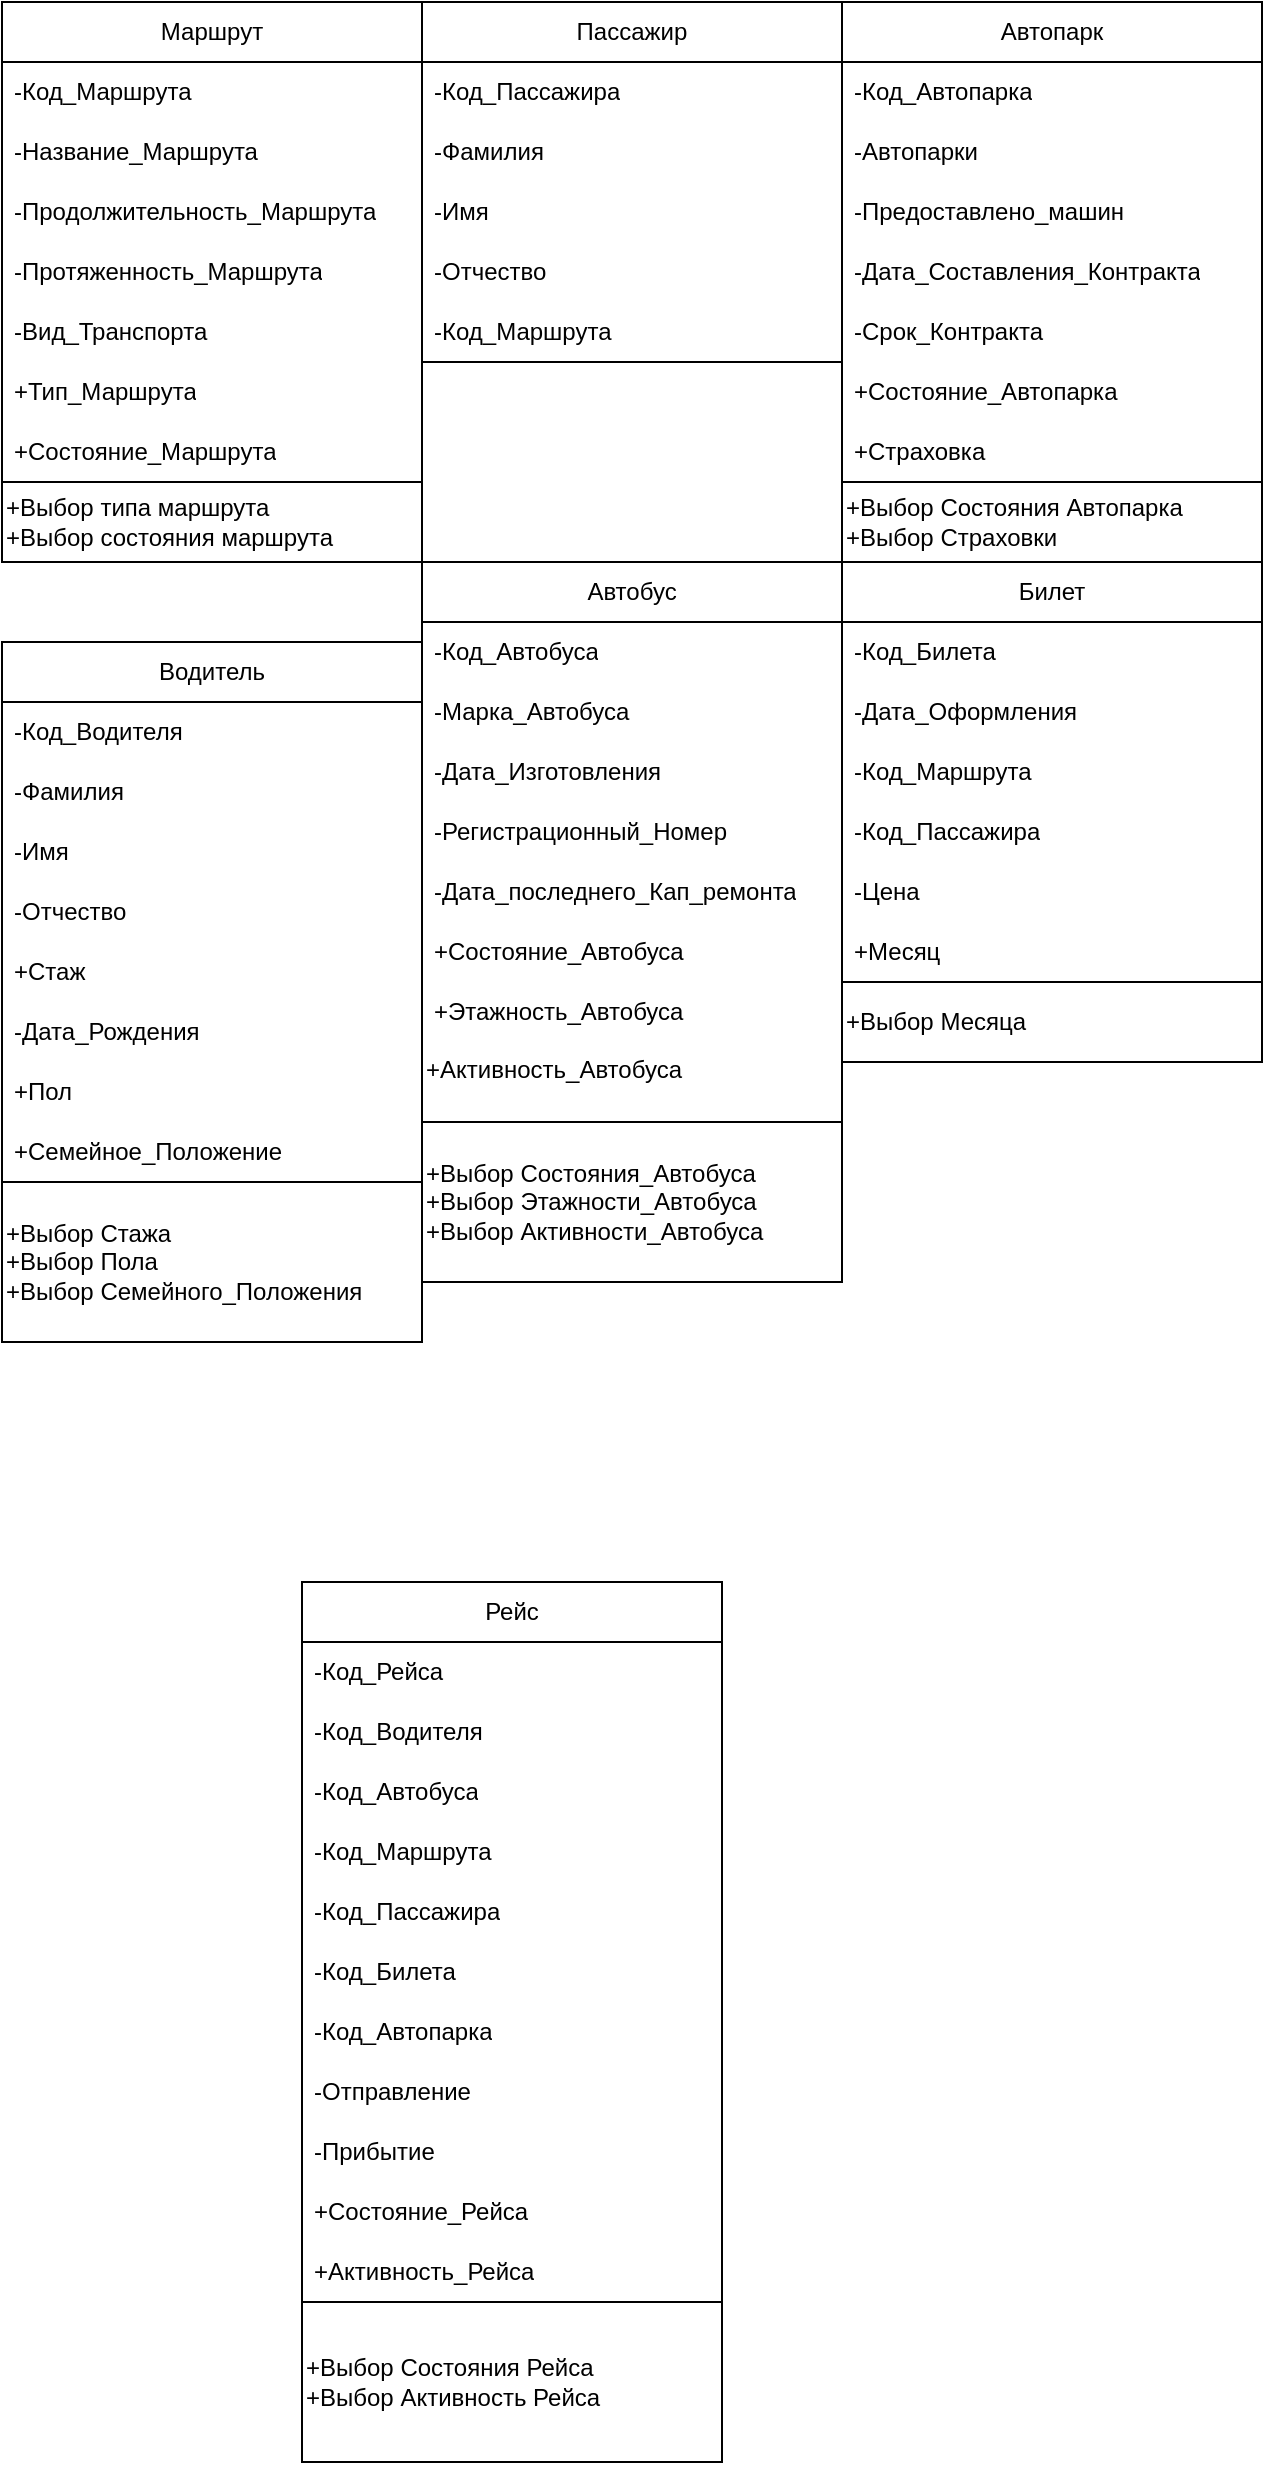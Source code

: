 <mxfile version="21.0.8" type="github">
  <diagram id="C5RBs43oDa-KdzZeNtuy" name="Page-1">
    <mxGraphModel dx="640" dy="1016" grid="1" gridSize="10" guides="1" tooltips="1" connect="1" arrows="1" fold="1" page="1" pageScale="1" pageWidth="827" pageHeight="1169" math="0" shadow="0">
      <root>
        <mxCell id="WIyWlLk6GJQsqaUBKTNV-0" />
        <mxCell id="WIyWlLk6GJQsqaUBKTNV-1" parent="WIyWlLk6GJQsqaUBKTNV-0" />
        <mxCell id="1U3NoZP2p2XrQ27DUTiQ-24" value="Маршрут" style="swimlane;fontStyle=0;childLayout=stackLayout;horizontal=1;startSize=30;horizontalStack=0;resizeParent=1;resizeParentMax=0;resizeLast=0;collapsible=1;marginBottom=0;whiteSpace=wrap;html=1;" vertex="1" parent="WIyWlLk6GJQsqaUBKTNV-1">
          <mxGeometry x="110" y="70" width="210" height="280" as="geometry" />
        </mxCell>
        <mxCell id="1U3NoZP2p2XrQ27DUTiQ-25" value="-Код_Маршрута" style="text;strokeColor=none;fillColor=none;align=left;verticalAlign=middle;spacingLeft=4;spacingRight=4;overflow=hidden;points=[[0,0.5],[1,0.5]];portConstraint=eastwest;rotatable=0;whiteSpace=wrap;html=1;" vertex="1" parent="1U3NoZP2p2XrQ27DUTiQ-24">
          <mxGeometry y="30" width="210" height="30" as="geometry" />
        </mxCell>
        <mxCell id="1U3NoZP2p2XrQ27DUTiQ-26" value="-Название_Маршрута" style="text;strokeColor=none;fillColor=none;align=left;verticalAlign=middle;spacingLeft=4;spacingRight=4;overflow=hidden;points=[[0,0.5],[1,0.5]];portConstraint=eastwest;rotatable=0;whiteSpace=wrap;html=1;" vertex="1" parent="1U3NoZP2p2XrQ27DUTiQ-24">
          <mxGeometry y="60" width="210" height="30" as="geometry" />
        </mxCell>
        <mxCell id="1U3NoZP2p2XrQ27DUTiQ-27" value="-Продолжительность_Маршрута" style="text;strokeColor=none;fillColor=none;align=left;verticalAlign=middle;spacingLeft=4;spacingRight=4;overflow=hidden;points=[[0,0.5],[1,0.5]];portConstraint=eastwest;rotatable=0;whiteSpace=wrap;html=1;" vertex="1" parent="1U3NoZP2p2XrQ27DUTiQ-24">
          <mxGeometry y="90" width="210" height="30" as="geometry" />
        </mxCell>
        <mxCell id="1U3NoZP2p2XrQ27DUTiQ-32" value="-Протяженность_Маршрута" style="text;strokeColor=none;fillColor=none;align=left;verticalAlign=middle;spacingLeft=4;spacingRight=4;overflow=hidden;points=[[0,0.5],[1,0.5]];portConstraint=eastwest;rotatable=0;whiteSpace=wrap;html=1;" vertex="1" parent="1U3NoZP2p2XrQ27DUTiQ-24">
          <mxGeometry y="120" width="210" height="30" as="geometry" />
        </mxCell>
        <mxCell id="1U3NoZP2p2XrQ27DUTiQ-34" value="-Вид_Транспорта" style="text;strokeColor=none;fillColor=none;align=left;verticalAlign=middle;spacingLeft=4;spacingRight=4;overflow=hidden;points=[[0,0.5],[1,0.5]];portConstraint=eastwest;rotatable=0;whiteSpace=wrap;html=1;" vertex="1" parent="1U3NoZP2p2XrQ27DUTiQ-24">
          <mxGeometry y="150" width="210" height="30" as="geometry" />
        </mxCell>
        <mxCell id="1U3NoZP2p2XrQ27DUTiQ-33" value="+Тип_Маршрута" style="text;strokeColor=none;fillColor=none;align=left;verticalAlign=middle;spacingLeft=4;spacingRight=4;overflow=hidden;points=[[0,0.5],[1,0.5]];portConstraint=eastwest;rotatable=0;whiteSpace=wrap;html=1;" vertex="1" parent="1U3NoZP2p2XrQ27DUTiQ-24">
          <mxGeometry y="180" width="210" height="30" as="geometry" />
        </mxCell>
        <mxCell id="1U3NoZP2p2XrQ27DUTiQ-35" value="+Состояние_Маршрута" style="text;strokeColor=none;fillColor=none;align=left;verticalAlign=middle;spacingLeft=4;spacingRight=4;overflow=hidden;points=[[0,0.5],[1,0.5]];portConstraint=eastwest;rotatable=0;whiteSpace=wrap;html=1;" vertex="1" parent="1U3NoZP2p2XrQ27DUTiQ-24">
          <mxGeometry y="210" width="210" height="30" as="geometry" />
        </mxCell>
        <mxCell id="1U3NoZP2p2XrQ27DUTiQ-36" value="+Выбор типа маршрута&lt;br&gt;+Выбор состояния маршрута" style="rounded=0;whiteSpace=wrap;html=1;align=left;" vertex="1" parent="1U3NoZP2p2XrQ27DUTiQ-24">
          <mxGeometry y="240" width="210" height="40" as="geometry" />
        </mxCell>
        <mxCell id="1U3NoZP2p2XrQ27DUTiQ-37" value="Пассажир" style="swimlane;fontStyle=0;childLayout=stackLayout;horizontal=1;startSize=30;horizontalStack=0;resizeParent=1;resizeParentMax=0;resizeLast=0;collapsible=1;marginBottom=0;whiteSpace=wrap;html=1;" vertex="1" parent="WIyWlLk6GJQsqaUBKTNV-1">
          <mxGeometry x="320" y="70" width="210" height="180" as="geometry" />
        </mxCell>
        <mxCell id="1U3NoZP2p2XrQ27DUTiQ-38" value="-Код_Пассажира" style="text;strokeColor=none;fillColor=none;align=left;verticalAlign=middle;spacingLeft=4;spacingRight=4;overflow=hidden;points=[[0,0.5],[1,0.5]];portConstraint=eastwest;rotatable=0;whiteSpace=wrap;html=1;" vertex="1" parent="1U3NoZP2p2XrQ27DUTiQ-37">
          <mxGeometry y="30" width="210" height="30" as="geometry" />
        </mxCell>
        <mxCell id="1U3NoZP2p2XrQ27DUTiQ-39" value="-Фамилия" style="text;strokeColor=none;fillColor=none;align=left;verticalAlign=middle;spacingLeft=4;spacingRight=4;overflow=hidden;points=[[0,0.5],[1,0.5]];portConstraint=eastwest;rotatable=0;whiteSpace=wrap;html=1;" vertex="1" parent="1U3NoZP2p2XrQ27DUTiQ-37">
          <mxGeometry y="60" width="210" height="30" as="geometry" />
        </mxCell>
        <mxCell id="1U3NoZP2p2XrQ27DUTiQ-40" value="-Имя" style="text;strokeColor=none;fillColor=none;align=left;verticalAlign=middle;spacingLeft=4;spacingRight=4;overflow=hidden;points=[[0,0.5],[1,0.5]];portConstraint=eastwest;rotatable=0;whiteSpace=wrap;html=1;" vertex="1" parent="1U3NoZP2p2XrQ27DUTiQ-37">
          <mxGeometry y="90" width="210" height="30" as="geometry" />
        </mxCell>
        <mxCell id="1U3NoZP2p2XrQ27DUTiQ-41" value="-Отчество" style="text;strokeColor=none;fillColor=none;align=left;verticalAlign=middle;spacingLeft=4;spacingRight=4;overflow=hidden;points=[[0,0.5],[1,0.5]];portConstraint=eastwest;rotatable=0;whiteSpace=wrap;html=1;" vertex="1" parent="1U3NoZP2p2XrQ27DUTiQ-37">
          <mxGeometry y="120" width="210" height="30" as="geometry" />
        </mxCell>
        <mxCell id="1U3NoZP2p2XrQ27DUTiQ-42" value="-Код_Маршрута" style="text;strokeColor=none;fillColor=none;align=left;verticalAlign=middle;spacingLeft=4;spacingRight=4;overflow=hidden;points=[[0,0.5],[1,0.5]];portConstraint=eastwest;rotatable=0;whiteSpace=wrap;html=1;" vertex="1" parent="1U3NoZP2p2XrQ27DUTiQ-37">
          <mxGeometry y="150" width="210" height="30" as="geometry" />
        </mxCell>
        <mxCell id="1U3NoZP2p2XrQ27DUTiQ-46" value="Автопарк" style="swimlane;fontStyle=0;childLayout=stackLayout;horizontal=1;startSize=30;horizontalStack=0;resizeParent=1;resizeParentMax=0;resizeLast=0;collapsible=1;marginBottom=0;whiteSpace=wrap;html=1;" vertex="1" parent="WIyWlLk6GJQsqaUBKTNV-1">
          <mxGeometry x="530" y="70" width="210" height="280" as="geometry" />
        </mxCell>
        <mxCell id="1U3NoZP2p2XrQ27DUTiQ-47" value="-Код_Автопарка" style="text;strokeColor=none;fillColor=none;align=left;verticalAlign=middle;spacingLeft=4;spacingRight=4;overflow=hidden;points=[[0,0.5],[1,0.5]];portConstraint=eastwest;rotatable=0;whiteSpace=wrap;html=1;" vertex="1" parent="1U3NoZP2p2XrQ27DUTiQ-46">
          <mxGeometry y="30" width="210" height="30" as="geometry" />
        </mxCell>
        <mxCell id="1U3NoZP2p2XrQ27DUTiQ-48" value="-Автопарки" style="text;strokeColor=none;fillColor=none;align=left;verticalAlign=middle;spacingLeft=4;spacingRight=4;overflow=hidden;points=[[0,0.5],[1,0.5]];portConstraint=eastwest;rotatable=0;whiteSpace=wrap;html=1;" vertex="1" parent="1U3NoZP2p2XrQ27DUTiQ-46">
          <mxGeometry y="60" width="210" height="30" as="geometry" />
        </mxCell>
        <mxCell id="1U3NoZP2p2XrQ27DUTiQ-49" value="-Предоставлено_машин" style="text;strokeColor=none;fillColor=none;align=left;verticalAlign=middle;spacingLeft=4;spacingRight=4;overflow=hidden;points=[[0,0.5],[1,0.5]];portConstraint=eastwest;rotatable=0;whiteSpace=wrap;html=1;" vertex="1" parent="1U3NoZP2p2XrQ27DUTiQ-46">
          <mxGeometry y="90" width="210" height="30" as="geometry" />
        </mxCell>
        <mxCell id="1U3NoZP2p2XrQ27DUTiQ-50" value="-Дата_Составления_Контракта" style="text;strokeColor=none;fillColor=none;align=left;verticalAlign=middle;spacingLeft=4;spacingRight=4;overflow=hidden;points=[[0,0.5],[1,0.5]];portConstraint=eastwest;rotatable=0;whiteSpace=wrap;html=1;" vertex="1" parent="1U3NoZP2p2XrQ27DUTiQ-46">
          <mxGeometry y="120" width="210" height="30" as="geometry" />
        </mxCell>
        <mxCell id="1U3NoZP2p2XrQ27DUTiQ-51" value="-Срок_Контракта" style="text;strokeColor=none;fillColor=none;align=left;verticalAlign=middle;spacingLeft=4;spacingRight=4;overflow=hidden;points=[[0,0.5],[1,0.5]];portConstraint=eastwest;rotatable=0;whiteSpace=wrap;html=1;" vertex="1" parent="1U3NoZP2p2XrQ27DUTiQ-46">
          <mxGeometry y="150" width="210" height="30" as="geometry" />
        </mxCell>
        <mxCell id="1U3NoZP2p2XrQ27DUTiQ-52" value="+Состояние_Автопарка" style="text;strokeColor=none;fillColor=none;align=left;verticalAlign=middle;spacingLeft=4;spacingRight=4;overflow=hidden;points=[[0,0.5],[1,0.5]];portConstraint=eastwest;rotatable=0;whiteSpace=wrap;html=1;" vertex="1" parent="1U3NoZP2p2XrQ27DUTiQ-46">
          <mxGeometry y="180" width="210" height="30" as="geometry" />
        </mxCell>
        <mxCell id="1U3NoZP2p2XrQ27DUTiQ-53" value="+Страховка" style="text;strokeColor=none;fillColor=none;align=left;verticalAlign=middle;spacingLeft=4;spacingRight=4;overflow=hidden;points=[[0,0.5],[1,0.5]];portConstraint=eastwest;rotatable=0;whiteSpace=wrap;html=1;" vertex="1" parent="1U3NoZP2p2XrQ27DUTiQ-46">
          <mxGeometry y="210" width="210" height="30" as="geometry" />
        </mxCell>
        <mxCell id="1U3NoZP2p2XrQ27DUTiQ-54" value="+Выбор Состояния Автопарка&lt;br&gt;+Выбор Страховки" style="rounded=0;whiteSpace=wrap;html=1;align=left;" vertex="1" parent="1U3NoZP2p2XrQ27DUTiQ-46">
          <mxGeometry y="240" width="210" height="40" as="geometry" />
        </mxCell>
        <mxCell id="1U3NoZP2p2XrQ27DUTiQ-55" value="Билет" style="swimlane;fontStyle=0;childLayout=stackLayout;horizontal=1;startSize=30;horizontalStack=0;resizeParent=1;resizeParentMax=0;resizeLast=0;collapsible=1;marginBottom=0;whiteSpace=wrap;html=1;" vertex="1" parent="WIyWlLk6GJQsqaUBKTNV-1">
          <mxGeometry x="530" y="350" width="210" height="250" as="geometry" />
        </mxCell>
        <mxCell id="1U3NoZP2p2XrQ27DUTiQ-56" value="-Код_Билета" style="text;strokeColor=none;fillColor=none;align=left;verticalAlign=middle;spacingLeft=4;spacingRight=4;overflow=hidden;points=[[0,0.5],[1,0.5]];portConstraint=eastwest;rotatable=0;whiteSpace=wrap;html=1;" vertex="1" parent="1U3NoZP2p2XrQ27DUTiQ-55">
          <mxGeometry y="30" width="210" height="30" as="geometry" />
        </mxCell>
        <mxCell id="1U3NoZP2p2XrQ27DUTiQ-57" value="-Дата_Оформления" style="text;strokeColor=none;fillColor=none;align=left;verticalAlign=middle;spacingLeft=4;spacingRight=4;overflow=hidden;points=[[0,0.5],[1,0.5]];portConstraint=eastwest;rotatable=0;whiteSpace=wrap;html=1;" vertex="1" parent="1U3NoZP2p2XrQ27DUTiQ-55">
          <mxGeometry y="60" width="210" height="30" as="geometry" />
        </mxCell>
        <mxCell id="1U3NoZP2p2XrQ27DUTiQ-58" value="-Код_Маршрута" style="text;strokeColor=none;fillColor=none;align=left;verticalAlign=middle;spacingLeft=4;spacingRight=4;overflow=hidden;points=[[0,0.5],[1,0.5]];portConstraint=eastwest;rotatable=0;whiteSpace=wrap;html=1;" vertex="1" parent="1U3NoZP2p2XrQ27DUTiQ-55">
          <mxGeometry y="90" width="210" height="30" as="geometry" />
        </mxCell>
        <mxCell id="1U3NoZP2p2XrQ27DUTiQ-59" value="-Код_Пассажира" style="text;strokeColor=none;fillColor=none;align=left;verticalAlign=middle;spacingLeft=4;spacingRight=4;overflow=hidden;points=[[0,0.5],[1,0.5]];portConstraint=eastwest;rotatable=0;whiteSpace=wrap;html=1;" vertex="1" parent="1U3NoZP2p2XrQ27DUTiQ-55">
          <mxGeometry y="120" width="210" height="30" as="geometry" />
        </mxCell>
        <mxCell id="1U3NoZP2p2XrQ27DUTiQ-60" value="-Цена" style="text;strokeColor=none;fillColor=none;align=left;verticalAlign=middle;spacingLeft=4;spacingRight=4;overflow=hidden;points=[[0,0.5],[1,0.5]];portConstraint=eastwest;rotatable=0;whiteSpace=wrap;html=1;" vertex="1" parent="1U3NoZP2p2XrQ27DUTiQ-55">
          <mxGeometry y="150" width="210" height="30" as="geometry" />
        </mxCell>
        <mxCell id="1U3NoZP2p2XrQ27DUTiQ-61" value="+Месяц" style="text;strokeColor=none;fillColor=none;align=left;verticalAlign=middle;spacingLeft=4;spacingRight=4;overflow=hidden;points=[[0,0.5],[1,0.5]];portConstraint=eastwest;rotatable=0;whiteSpace=wrap;html=1;" vertex="1" parent="1U3NoZP2p2XrQ27DUTiQ-55">
          <mxGeometry y="180" width="210" height="30" as="geometry" />
        </mxCell>
        <mxCell id="1U3NoZP2p2XrQ27DUTiQ-63" value="+Выбор Месяца" style="rounded=0;whiteSpace=wrap;html=1;align=left;" vertex="1" parent="1U3NoZP2p2XrQ27DUTiQ-55">
          <mxGeometry y="210" width="210" height="40" as="geometry" />
        </mxCell>
        <mxCell id="1U3NoZP2p2XrQ27DUTiQ-64" value="Автобус" style="swimlane;fontStyle=0;childLayout=stackLayout;horizontal=1;startSize=30;horizontalStack=0;resizeParent=1;resizeParentMax=0;resizeLast=0;collapsible=1;marginBottom=0;whiteSpace=wrap;html=1;" vertex="1" parent="WIyWlLk6GJQsqaUBKTNV-1">
          <mxGeometry x="320" y="350" width="210" height="360" as="geometry" />
        </mxCell>
        <mxCell id="1U3NoZP2p2XrQ27DUTiQ-65" value="-Код_Автобуса" style="text;strokeColor=none;fillColor=none;align=left;verticalAlign=middle;spacingLeft=4;spacingRight=4;overflow=hidden;points=[[0,0.5],[1,0.5]];portConstraint=eastwest;rotatable=0;whiteSpace=wrap;html=1;" vertex="1" parent="1U3NoZP2p2XrQ27DUTiQ-64">
          <mxGeometry y="30" width="210" height="30" as="geometry" />
        </mxCell>
        <mxCell id="1U3NoZP2p2XrQ27DUTiQ-66" value="-Марка_Автобуса" style="text;strokeColor=none;fillColor=none;align=left;verticalAlign=middle;spacingLeft=4;spacingRight=4;overflow=hidden;points=[[0,0.5],[1,0.5]];portConstraint=eastwest;rotatable=0;whiteSpace=wrap;html=1;" vertex="1" parent="1U3NoZP2p2XrQ27DUTiQ-64">
          <mxGeometry y="60" width="210" height="30" as="geometry" />
        </mxCell>
        <mxCell id="1U3NoZP2p2XrQ27DUTiQ-67" value="-Дата_Изготовления" style="text;strokeColor=none;fillColor=none;align=left;verticalAlign=middle;spacingLeft=4;spacingRight=4;overflow=hidden;points=[[0,0.5],[1,0.5]];portConstraint=eastwest;rotatable=0;whiteSpace=wrap;html=1;" vertex="1" parent="1U3NoZP2p2XrQ27DUTiQ-64">
          <mxGeometry y="90" width="210" height="30" as="geometry" />
        </mxCell>
        <mxCell id="1U3NoZP2p2XrQ27DUTiQ-68" value="-Регистрационный_Номер" style="text;strokeColor=none;fillColor=none;align=left;verticalAlign=middle;spacingLeft=4;spacingRight=4;overflow=hidden;points=[[0,0.5],[1,0.5]];portConstraint=eastwest;rotatable=0;whiteSpace=wrap;html=1;" vertex="1" parent="1U3NoZP2p2XrQ27DUTiQ-64">
          <mxGeometry y="120" width="210" height="30" as="geometry" />
        </mxCell>
        <mxCell id="1U3NoZP2p2XrQ27DUTiQ-69" value="-Дата_последнего_Кап_ремонта" style="text;strokeColor=none;fillColor=none;align=left;verticalAlign=middle;spacingLeft=4;spacingRight=4;overflow=hidden;points=[[0,0.5],[1,0.5]];portConstraint=eastwest;rotatable=0;whiteSpace=wrap;html=1;" vertex="1" parent="1U3NoZP2p2XrQ27DUTiQ-64">
          <mxGeometry y="150" width="210" height="30" as="geometry" />
        </mxCell>
        <mxCell id="1U3NoZP2p2XrQ27DUTiQ-70" value="+Состояние_Автобуса" style="text;strokeColor=none;fillColor=none;align=left;verticalAlign=middle;spacingLeft=4;spacingRight=4;overflow=hidden;points=[[0,0.5],[1,0.5]];portConstraint=eastwest;rotatable=0;whiteSpace=wrap;html=1;" vertex="1" parent="1U3NoZP2p2XrQ27DUTiQ-64">
          <mxGeometry y="180" width="210" height="30" as="geometry" />
        </mxCell>
        <mxCell id="1U3NoZP2p2XrQ27DUTiQ-71" value="+Этажность_Автобуса" style="text;strokeColor=none;fillColor=none;align=left;verticalAlign=middle;spacingLeft=4;spacingRight=4;overflow=hidden;points=[[0,0.5],[1,0.5]];portConstraint=eastwest;rotatable=0;whiteSpace=wrap;html=1;" vertex="1" parent="1U3NoZP2p2XrQ27DUTiQ-64">
          <mxGeometry y="210" width="210" height="30" as="geometry" />
        </mxCell>
        <mxCell id="1U3NoZP2p2XrQ27DUTiQ-74" value="+Активность_Автобуса" style="text;whiteSpace=wrap;html=1;" vertex="1" parent="1U3NoZP2p2XrQ27DUTiQ-64">
          <mxGeometry y="240" width="210" height="40" as="geometry" />
        </mxCell>
        <mxCell id="1U3NoZP2p2XrQ27DUTiQ-72" value="+Выбор Состояния_Автобуса&lt;br&gt;+Выбор Этажности_Автобуса&lt;br&gt;+Выбор Активности_Автобуса" style="rounded=0;whiteSpace=wrap;html=1;align=left;" vertex="1" parent="1U3NoZP2p2XrQ27DUTiQ-64">
          <mxGeometry y="280" width="210" height="80" as="geometry" />
        </mxCell>
        <mxCell id="1U3NoZP2p2XrQ27DUTiQ-76" value="Водитель" style="swimlane;fontStyle=0;childLayout=stackLayout;horizontal=1;startSize=30;horizontalStack=0;resizeParent=1;resizeParentMax=0;resizeLast=0;collapsible=1;marginBottom=0;whiteSpace=wrap;html=1;" vertex="1" parent="WIyWlLk6GJQsqaUBKTNV-1">
          <mxGeometry x="110" y="390" width="210" height="270" as="geometry" />
        </mxCell>
        <mxCell id="1U3NoZP2p2XrQ27DUTiQ-77" value="-Код_Водителя" style="text;strokeColor=none;fillColor=none;align=left;verticalAlign=middle;spacingLeft=4;spacingRight=4;overflow=hidden;points=[[0,0.5],[1,0.5]];portConstraint=eastwest;rotatable=0;whiteSpace=wrap;html=1;" vertex="1" parent="1U3NoZP2p2XrQ27DUTiQ-76">
          <mxGeometry y="30" width="210" height="30" as="geometry" />
        </mxCell>
        <mxCell id="1U3NoZP2p2XrQ27DUTiQ-78" value="-Фамилия" style="text;strokeColor=none;fillColor=none;align=left;verticalAlign=middle;spacingLeft=4;spacingRight=4;overflow=hidden;points=[[0,0.5],[1,0.5]];portConstraint=eastwest;rotatable=0;whiteSpace=wrap;html=1;" vertex="1" parent="1U3NoZP2p2XrQ27DUTiQ-76">
          <mxGeometry y="60" width="210" height="30" as="geometry" />
        </mxCell>
        <mxCell id="1U3NoZP2p2XrQ27DUTiQ-79" value="-Имя" style="text;strokeColor=none;fillColor=none;align=left;verticalAlign=middle;spacingLeft=4;spacingRight=4;overflow=hidden;points=[[0,0.5],[1,0.5]];portConstraint=eastwest;rotatable=0;whiteSpace=wrap;html=1;" vertex="1" parent="1U3NoZP2p2XrQ27DUTiQ-76">
          <mxGeometry y="90" width="210" height="30" as="geometry" />
        </mxCell>
        <mxCell id="1U3NoZP2p2XrQ27DUTiQ-80" value="-Отчество" style="text;strokeColor=none;fillColor=none;align=left;verticalAlign=middle;spacingLeft=4;spacingRight=4;overflow=hidden;points=[[0,0.5],[1,0.5]];portConstraint=eastwest;rotatable=0;whiteSpace=wrap;html=1;" vertex="1" parent="1U3NoZP2p2XrQ27DUTiQ-76">
          <mxGeometry y="120" width="210" height="30" as="geometry" />
        </mxCell>
        <mxCell id="1U3NoZP2p2XrQ27DUTiQ-81" value="+Стаж" style="text;strokeColor=none;fillColor=none;align=left;verticalAlign=middle;spacingLeft=4;spacingRight=4;overflow=hidden;points=[[0,0.5],[1,0.5]];portConstraint=eastwest;rotatable=0;whiteSpace=wrap;html=1;" vertex="1" parent="1U3NoZP2p2XrQ27DUTiQ-76">
          <mxGeometry y="150" width="210" height="30" as="geometry" />
        </mxCell>
        <mxCell id="1U3NoZP2p2XrQ27DUTiQ-82" value="-Дата_Рождения" style="text;strokeColor=none;fillColor=none;align=left;verticalAlign=middle;spacingLeft=4;spacingRight=4;overflow=hidden;points=[[0,0.5],[1,0.5]];portConstraint=eastwest;rotatable=0;whiteSpace=wrap;html=1;" vertex="1" parent="1U3NoZP2p2XrQ27DUTiQ-76">
          <mxGeometry y="180" width="210" height="30" as="geometry" />
        </mxCell>
        <mxCell id="1U3NoZP2p2XrQ27DUTiQ-83" value="+Пол" style="text;strokeColor=none;fillColor=none;align=left;verticalAlign=middle;spacingLeft=4;spacingRight=4;overflow=hidden;points=[[0,0.5],[1,0.5]];portConstraint=eastwest;rotatable=0;whiteSpace=wrap;html=1;" vertex="1" parent="1U3NoZP2p2XrQ27DUTiQ-76">
          <mxGeometry y="210" width="210" height="30" as="geometry" />
        </mxCell>
        <mxCell id="1U3NoZP2p2XrQ27DUTiQ-84" value="+Семейное_Положение" style="text;strokeColor=none;fillColor=none;align=left;verticalAlign=middle;spacingLeft=4;spacingRight=4;overflow=hidden;points=[[0,0.5],[1,0.5]];portConstraint=eastwest;rotatable=0;whiteSpace=wrap;html=1;" vertex="1" parent="1U3NoZP2p2XrQ27DUTiQ-76">
          <mxGeometry y="240" width="210" height="30" as="geometry" />
        </mxCell>
        <mxCell id="1U3NoZP2p2XrQ27DUTiQ-85" value="+Выбор Стажа&lt;br&gt;+Выбор Пола&lt;br&gt;+Выбор Семейного_Положения" style="rounded=0;whiteSpace=wrap;html=1;align=left;" vertex="1" parent="WIyWlLk6GJQsqaUBKTNV-1">
          <mxGeometry x="110" y="660" width="210" height="80" as="geometry" />
        </mxCell>
        <mxCell id="1U3NoZP2p2XrQ27DUTiQ-86" value="Рейс" style="swimlane;fontStyle=0;childLayout=stackLayout;horizontal=1;startSize=30;horizontalStack=0;resizeParent=1;resizeParentMax=0;resizeLast=0;collapsible=1;marginBottom=0;whiteSpace=wrap;html=1;" vertex="1" parent="WIyWlLk6GJQsqaUBKTNV-1">
          <mxGeometry x="260" y="860" width="210" height="440" as="geometry" />
        </mxCell>
        <mxCell id="1U3NoZP2p2XrQ27DUTiQ-87" value="-Код_Рейса" style="text;strokeColor=none;fillColor=none;align=left;verticalAlign=middle;spacingLeft=4;spacingRight=4;overflow=hidden;points=[[0,0.5],[1,0.5]];portConstraint=eastwest;rotatable=0;whiteSpace=wrap;html=1;" vertex="1" parent="1U3NoZP2p2XrQ27DUTiQ-86">
          <mxGeometry y="30" width="210" height="30" as="geometry" />
        </mxCell>
        <mxCell id="1U3NoZP2p2XrQ27DUTiQ-88" value="-Код_Водителя" style="text;strokeColor=none;fillColor=none;align=left;verticalAlign=middle;spacingLeft=4;spacingRight=4;overflow=hidden;points=[[0,0.5],[1,0.5]];portConstraint=eastwest;rotatable=0;whiteSpace=wrap;html=1;" vertex="1" parent="1U3NoZP2p2XrQ27DUTiQ-86">
          <mxGeometry y="60" width="210" height="30" as="geometry" />
        </mxCell>
        <mxCell id="1U3NoZP2p2XrQ27DUTiQ-89" value="-Код_Автобуса" style="text;strokeColor=none;fillColor=none;align=left;verticalAlign=middle;spacingLeft=4;spacingRight=4;overflow=hidden;points=[[0,0.5],[1,0.5]];portConstraint=eastwest;rotatable=0;whiteSpace=wrap;html=1;" vertex="1" parent="1U3NoZP2p2XrQ27DUTiQ-86">
          <mxGeometry y="90" width="210" height="30" as="geometry" />
        </mxCell>
        <mxCell id="1U3NoZP2p2XrQ27DUTiQ-90" value="-Код_Маршрута" style="text;strokeColor=none;fillColor=none;align=left;verticalAlign=middle;spacingLeft=4;spacingRight=4;overflow=hidden;points=[[0,0.5],[1,0.5]];portConstraint=eastwest;rotatable=0;whiteSpace=wrap;html=1;" vertex="1" parent="1U3NoZP2p2XrQ27DUTiQ-86">
          <mxGeometry y="120" width="210" height="30" as="geometry" />
        </mxCell>
        <mxCell id="1U3NoZP2p2XrQ27DUTiQ-91" value="-Код_Пассажира" style="text;strokeColor=none;fillColor=none;align=left;verticalAlign=middle;spacingLeft=4;spacingRight=4;overflow=hidden;points=[[0,0.5],[1,0.5]];portConstraint=eastwest;rotatable=0;whiteSpace=wrap;html=1;" vertex="1" parent="1U3NoZP2p2XrQ27DUTiQ-86">
          <mxGeometry y="150" width="210" height="30" as="geometry" />
        </mxCell>
        <mxCell id="1U3NoZP2p2XrQ27DUTiQ-96" value="-Код_Билета" style="text;strokeColor=none;fillColor=none;align=left;verticalAlign=middle;spacingLeft=4;spacingRight=4;overflow=hidden;points=[[0,0.5],[1,0.5]];portConstraint=eastwest;rotatable=0;whiteSpace=wrap;html=1;" vertex="1" parent="1U3NoZP2p2XrQ27DUTiQ-86">
          <mxGeometry y="180" width="210" height="30" as="geometry" />
        </mxCell>
        <mxCell id="1U3NoZP2p2XrQ27DUTiQ-97" value="-Код_Автопарка" style="text;strokeColor=none;fillColor=none;align=left;verticalAlign=middle;spacingLeft=4;spacingRight=4;overflow=hidden;points=[[0,0.5],[1,0.5]];portConstraint=eastwest;rotatable=0;whiteSpace=wrap;html=1;" vertex="1" parent="1U3NoZP2p2XrQ27DUTiQ-86">
          <mxGeometry y="210" width="210" height="30" as="geometry" />
        </mxCell>
        <mxCell id="1U3NoZP2p2XrQ27DUTiQ-98" value="-Отправление" style="text;strokeColor=none;fillColor=none;align=left;verticalAlign=middle;spacingLeft=4;spacingRight=4;overflow=hidden;points=[[0,0.5],[1,0.5]];portConstraint=eastwest;rotatable=0;whiteSpace=wrap;html=1;" vertex="1" parent="1U3NoZP2p2XrQ27DUTiQ-86">
          <mxGeometry y="240" width="210" height="30" as="geometry" />
        </mxCell>
        <mxCell id="1U3NoZP2p2XrQ27DUTiQ-99" value="-Прибытие" style="text;strokeColor=none;fillColor=none;align=left;verticalAlign=middle;spacingLeft=4;spacingRight=4;overflow=hidden;points=[[0,0.5],[1,0.5]];portConstraint=eastwest;rotatable=0;whiteSpace=wrap;html=1;" vertex="1" parent="1U3NoZP2p2XrQ27DUTiQ-86">
          <mxGeometry y="270" width="210" height="30" as="geometry" />
        </mxCell>
        <mxCell id="1U3NoZP2p2XrQ27DUTiQ-92" value="+Состояние_Рейса" style="text;strokeColor=none;fillColor=none;align=left;verticalAlign=middle;spacingLeft=4;spacingRight=4;overflow=hidden;points=[[0,0.5],[1,0.5]];portConstraint=eastwest;rotatable=0;whiteSpace=wrap;html=1;" vertex="1" parent="1U3NoZP2p2XrQ27DUTiQ-86">
          <mxGeometry y="300" width="210" height="30" as="geometry" />
        </mxCell>
        <mxCell id="1U3NoZP2p2XrQ27DUTiQ-93" value="+Активность_Рейса" style="text;strokeColor=none;fillColor=none;align=left;verticalAlign=middle;spacingLeft=4;spacingRight=4;overflow=hidden;points=[[0,0.5],[1,0.5]];portConstraint=eastwest;rotatable=0;whiteSpace=wrap;html=1;" vertex="1" parent="1U3NoZP2p2XrQ27DUTiQ-86">
          <mxGeometry y="330" width="210" height="30" as="geometry" />
        </mxCell>
        <mxCell id="1U3NoZP2p2XrQ27DUTiQ-95" value="+Выбор Состояния Рейса&lt;br&gt;+Выбор Активность Рейса&lt;br&gt;" style="rounded=0;whiteSpace=wrap;html=1;align=left;" vertex="1" parent="1U3NoZP2p2XrQ27DUTiQ-86">
          <mxGeometry y="360" width="210" height="80" as="geometry" />
        </mxCell>
      </root>
    </mxGraphModel>
  </diagram>
</mxfile>
